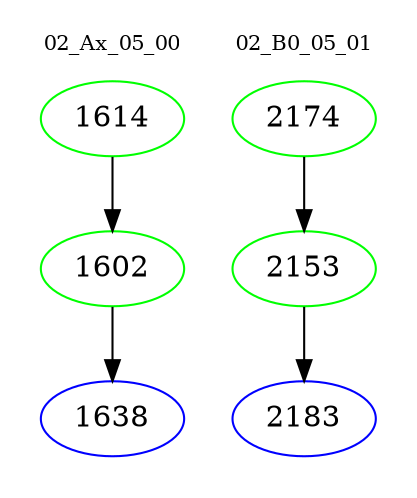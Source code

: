 digraph{
subgraph cluster_0 {
color = white
label = "02_Ax_05_00";
fontsize=10;
T0_1614 [label="1614", color="green"]
T0_1614 -> T0_1602 [color="black"]
T0_1602 [label="1602", color="green"]
T0_1602 -> T0_1638 [color="black"]
T0_1638 [label="1638", color="blue"]
}
subgraph cluster_1 {
color = white
label = "02_B0_05_01";
fontsize=10;
T1_2174 [label="2174", color="green"]
T1_2174 -> T1_2153 [color="black"]
T1_2153 [label="2153", color="green"]
T1_2153 -> T1_2183 [color="black"]
T1_2183 [label="2183", color="blue"]
}
}

